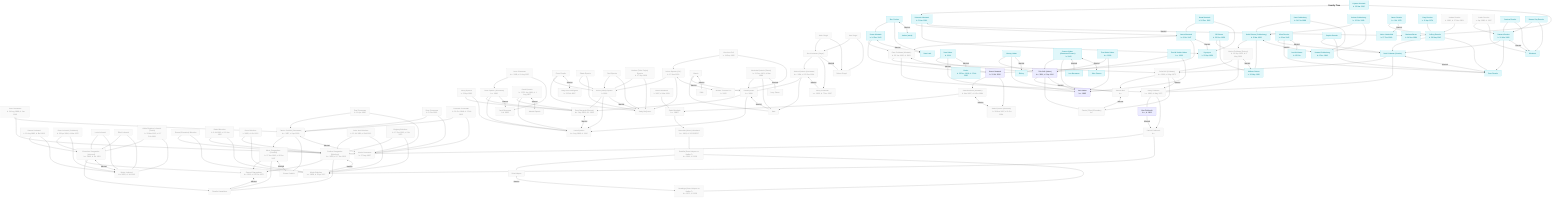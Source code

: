graph TD
    title[Family Tree]
    class title title
    
    %% Stargardtzer Family
    A["Samuel Stargardtzer
    b.c. 1819, d. 12 Oct 1879"] <-->|Married| B["Rosalie Kammlitzer"]
    C["Marie Stargardtzer (Gottfeld)
    b. 27 Jun 1863, d. 9 Dec 1937"] --> A
    C --> B
    C <-->|Married| D["Simon Gottfeld"]
    E["Fannie Gottfeld (Grossman)
    b.c. 1857, d. Apr 1900"] --> C
    E --> D
    E <-->|Married| F["Moritz Grossman
    b. 27 Aug 1887"]
    G["Sam Grossman
    b. 24 Aug 1888, d. Jan 1962"] --> E
    G --> F
    H["Paul Grossman
    b. 11 Apr 1890"] --> E
    H --> F
    I["Rose Grossman
    b. 3 Feb 1892"] --> E
    I --> F
    J["Gertrude Grossman
    b. 26 Oct 1848, d. 2 Feb 1912"] --> E
    J --> F
    
    %% Stargardtzer-Lehnstul Family
    EL["Ernestine Stargardter (Lehnstul)
    b.c. 1860, d. Jul 1913"] --> A
    EL --> B
    EL <-->|Married| ML["Moritz Lehnstul
    b.b. 1852, d. Jul 1913"]
    SL["Samuel Lehnstul
    b. 11 Aug 1882, d. Bef 1910"] --> EL
    SL --> ML
    RL["Rose Lehnstul (Goldstein)
    b. 23 Apr 1884, d. Mar 1970"] --> EL
    RL --> ML
    LL["Louis Lehnstul"] --> EL
    LL --> ML
    ETL["Ethel Lehnstul"] --> EL
    ETL --> ML
    ABL["Adele Beatrice Lehnstul (Tunick)
    b. 15 Mar 1915, d. 17 Feb 1981"] --> EL
    ABL --> ML
    
    %% Bukofzer Family Connection
    PS["Pauline Stargardter (Bukofzer)
    b.c. 1855, d. 17 Jan 1913"] --> A
    PS --> B
    PS <-->|Married| MB["Moritz Bukofzer
    b.c. 1858, d. 5 Apr 1917"]
    EB["Emma (Ernestine) Bukofzer"] --> PS
    EB --> MB
    DB["David Bukofzer
    b. 8 Jul 1883, d. 10 Jan 1915"] --> PS
    DB --> MB
    RBk["Rose Bukofzer
    b. 1885, d. Oct 1913"] --> PS
    RBk --> MB
    FB["Frances (Franziska) Bukofzer (La Beau)
    b. 7 Nov 1887"] --> PS
    FB --> MB
    JB["John Jack Bukofzer
    b. 12 Jul 1890, d. Bef 1910"] --> PS
    JB --> MB
    RgB["Reginey Bukofzer
    b. 17 Dec 1893, d. Oct 1973"] --> PS
    RgB --> MB
    
    %% Epstein Family
    K["Dora Stargardt (Epstein)
    b.c. Sep 1863, d.c. 1930"] <-->|Married| L["Louis Epstein
    b.c. Aug 1860, d. 1942"]
    M["Henry Epstein
    b. 23 Apr 1883"] --> K
    M --> L
    N["Rose Epstein (Silverman)
    b.c. 1886"] --> K
    N --> L
    N <-->|Married| O["Jack Silverman
    b.b. 1883"]
    P["Irene Silverman
    b.c. 1908, d. 1 Aug 1957"] --> N
    P --> O
    Q["Frank Epstein
    b. 17/22 Jan 1891, d. 1 Aug 1957"] --> K
    Q --> L
    Q <-->|Married| R["Wanda Epstein"]
    S["Arthur (Adolf) Epstein
    b. 1896"] --> K
    S --> L
    S <-->|Married| T["Daisy McQueen"]
    U["Clara Chaplin"] --> S
    U --> T
    U <-->|Married| V["Mary Anne McElgunn
    b. 23 Feb 1897"]
    W["Edwin Epstein"] --> S
    W --> T
    X["Paul Epstein"] --> S
    X --> T
    Y["Herbert (Talus Taylor) Epstein
    b. 17 Sep 1929"] --> S
    Y --> T
    Z["Arlene Epstein (Fell)
    b. 17 Nov 1930"] --> S
    Z --> T
    Z <-->|Married| AA["William Thomas Fell
    b. 1925"]
    AB["Lila Anne Fell
    b. 14 Sep 1950"] --> Z
    AB --> AA
    AC["David Epstein
    b.c. 1899"] --> K
    AC --> L
    AC <-->|Married| AD["Kate"]
    AE["Marcia"] --> AC
    AE --> AD
    AE <-->|Married| AF["Edith"]
    AG["Henrietta Epstein (Simon)
    b. 21 Dec 1901, d. Mar 1986"] --> AC
    AG --> AD
    AG <-->|Married| AH["Jerry Simon"]
    AI["Marion Epstein (Kreisman)
    b.c. 1904, d. 15 Dec 1994"] --> AC
    AI --> AD
    AI <-->|Married| AJ["Henry Kreisman
    b.c. 1930, d. 7 Dec 2007"]
    AK["Sue Kreisman (Siegel)"] --> AI
    AK --> AJ
    AK <-->|Married| AL["Robert Siegel"]
    AM["Mark Siegel"] --> AK
    AM --> AL
    AN["Ann Siegel"] --> AK
    AN --> AL
    
    %% Halpern Family
    HA["Shia Halpern"] <-->|Married| HB["Surafeiga (Rose Halpern or Halber?)
    b.c. 1871, d. 1930"]
    HC["Rudella (Rose Halpern or Halber?)
    b.c. 1861, d. 1930"] --> HA
    HC --> HB
    HD["Moischko (Morris) Muntlack
    b.c. 1861, d. 1974/1976?"] --> HC
    HE["David Muntlack
    b.c. 1890?"] --> HD
    HF["Harold Muntlack
    b. 1897, d. Mar 1934"] --> HE
    HG["Sam Muntlack (Montauk)
    b. Nov 1897, d. 6 Oct 1984"] --> HE
    HG <-->|Married| SE["Sadie Epstein (Montauk)
    b. 30 Nov 1897, d. 8 Oct 1984"]
    %% Connect to Epstein family via invisible edge
    SE ~~~ L
    HI["Ernest Montauk
    b. 13 Jul 1918"] --> HG
    HI --> SE
    
    %% Brill-Montauk Connection
    BA["Samuel Brill
    b.c."] <-->|Married| BB["Fannie (Flora) Ehrenberg
    b.c."]
    BC["Celia Brill (Feldman)
    b.c. 1896, d. May 1972"] --> BA
    BC --> BB
    BC <-->|Married| BD["Harry Feldman
    b.c. 1886, d. May 1972"]
    
    %% Finkleroth-Feldman Connection
    FA["Max Finkleroth
    b.c., d. 1963"] <-->|Married| FB["Rachel Finkleroth
    b.c."]
    %% Connect to Harry Feldman
    BD --> FA
    BD --> FB
    
    %% Combined Feldman-Montauk family
    BE["Clare Feldman (Montauk)
    b. 30 Jun 1920, d. 1963"] --> BC
    BE --> BD
    %% Connect Ernest Montauk
    BE <-->|Married| HI
    BF["Susan Montauk
    b. 14 Dec 1943"] --> BE
    BF --> HI
    BF <-->|Married| BG["Stan Loeb"]
    BH["Ben Coulter"] --> BF
    BH --> BG
    BH <-->|Married| BI["Amber (ward)"]
    BJ["Lance Montauk
    b. 8 Oct 1947"] --> BE
    BJ --> HI
    BJ <-->|Married| BK["Krystyna
    b. 22 Apr 1956"]
    BL["Dobromir Montauk
    b. 3 Nov 1981"] --> BJ
    BL --> BK
    BL <-->|Married| BM["Barbara Beres
    b. 14 Nov 1984"]
    KM["Kajetan Montauk
    b. 25 Mar 2010"] --> BL
    KM --> BM
    BO["Iliana Montauk
    b. 24 Dec 1982"] --> BJ
    BO --> BK
    
    %% Feldman-Roisen Branch
    BP["Harriet Feldman (Roisen)
    b. 13 Sep 1930, d. 5 May 2003"] --> BC
    BP --> BD
    BP <-->|Married| BQ["William Roisen
    b. 26 May 1926"]
    BR["Kathi Roisen (Goldenberg)
    b. 5 Mar 1956"] --> BP
    BR --> BQ
    BR <-->|Married| BS["Howard Goldenberg
    b. 6 Dec 1949"]
    BT["Sam Goldenberg
    b. 24 Feb 1988"] --> BR
    BT --> BS
    BU["Joshua Goldenberg
    b. 15 Oct 1990"] --> BR
    BU --> BS
    BV["Jill Roisen
    b. 30 Dec 1959"] --> BP
    BV --> BQ
    
    %% Brill-Haber Branch
    BW["Tillie Brill (Haber)
    b.c. 1891, d. Sep 1941"] --> BA
    BW --> BB
    BW <-->|Married| BX["Jack Haber
    b.c. 1885"]
    BY["Sam Haber
    b. 1914"] --> BW
    BY --> BX
    BY <-->|Married| BZ["Dottie
    b. 25 Dec 1919, d. 2 Feb 2002"]
    CA["Murray Haber"] --> BW
    CA --> BX
    CA <-->|Married| CB["Shirley"]
    CC["Jeanne Haber (Abramson/Gomez)
    b. 1942"] --> BW
    CC --> BX
    CC <-->|Married| CD["Lou Abramson"]
    CC <-->|Married| CE["Jake Gomez"]
    CF["Tina Marie Haber
    b.c. 1928"] --> BW
    CF --> BX
    CG["Paul & Herbie Haber
    b.c. 1928"] --> BW
    CG --> BX
    
    %% Feldman-Ressler Branch
    CH["Ruth Feldman (Ressler)"] --> BC
    CH --> BD
    CH <-->|Married| CI["Sam Ressler"]
    CJ["Jeffrey Ressler
    b. 29 May 1943"] --> CH
    CJ --> CI
    CK["Jason Ressler
    b. 4 Jul 1970"] --> CJ
    CK <-->|Married| CL["Vivien Lindenfeld
    b. 27 Oct 1969"]
    CM["Gary Ressler
    b. 11 Apr 1974"] --> CJ
    CN["Jordan Ressler
    b. 1981, d. 17 Nov 2004"] --> CJ
    CO["Allen Ressler
    b. 8 Jun 1945"] --> CH
    CO --> CI
    CO <-->|Married| CP["Ann Nicklason
    b. 15 Feb"]
    CQ["Sophia Ressler"] --> CH
    CQ --> CI
    CR["Samara Ressler
    b. 10 Mar 1980"] --> CH
    CR --> CI
    CR <-->|Married| CS["Elizabeth"]
    CT["Justin Ressler
    b. Apr 1983, d. 1997"] --> CR
    CT --> CS
    CU["Jessica Ressler"] --> CR
    CU --> CS
    CV["Samuel Jay Ressler"] --> CR
    CV --> CS

    %% Apply styling
    classDef deceased fill:#f9f9f9,stroke:#ccc,color:#999
    classDef living fill:#e0f7fa,stroke:#4dd0e1,color:#00838f
    classDef title fill:none,stroke:none,font-weight:bold,font-size:20px
    
    %% Mark deceased individuals
    class A,B,C,D,E,F,G,H,I,J,K,L,M,N,O,P,Q,R,S,T,U,V,W,X,Y,Z,AA,AB,AC,AD,AE,AF,AG,AH,AI,AJ,AK,AL,AM,AN,PS,MB,DB,RBk,FB,JB,RgB,EB,HA,HB,HC,HD,HE,HF,HG,SE,BA,BB,BC,BD,BE,BP,CN,CT,EL,ML,SL,RL,LL,ETL,ABL deceased
    
    %% Mark living individuals
    class BF,BG,BH,BI,BJ,BK,BL,BM,KM,BO,BQ,BR,BS,BT,BU,BV,BY,BZ,CA,CB,CC,CD,CE,CF,CG,CH,CI,CJ,CK,CL,CM,CO,CP,CQ,CR,CS,CU,CV living
